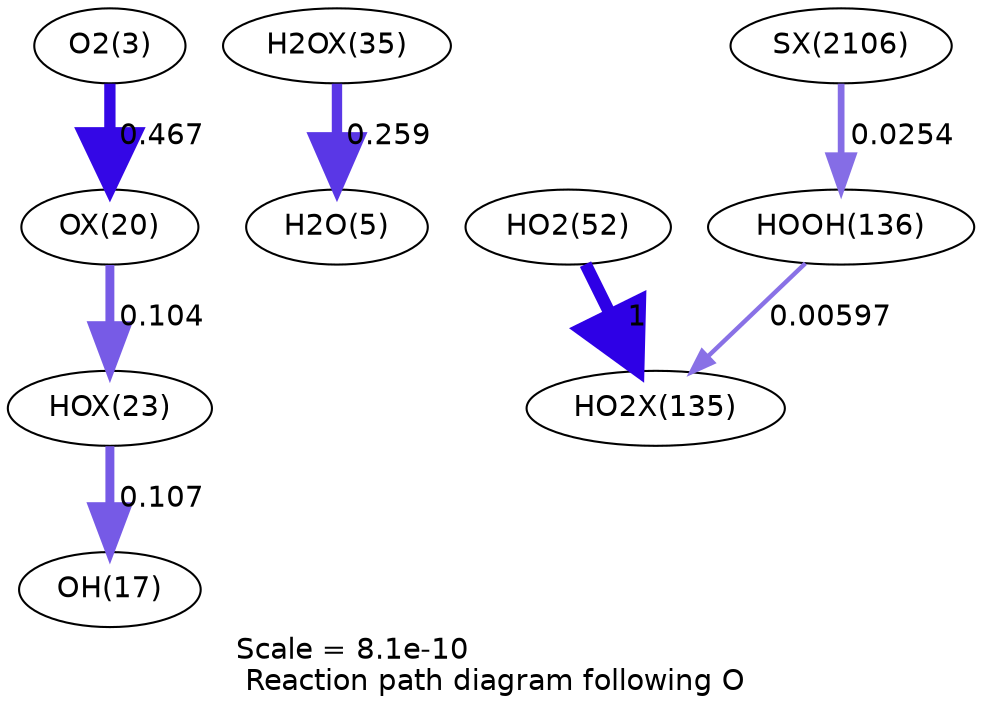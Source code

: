 digraph reaction_paths {
center=1;
s5 -> s47[fontname="Helvetica", penwidth=5.43, arrowsize=2.71, color="0.7, 0.967, 0.9"
, label=" 0.467"];
s47 -> s50[fontname="Helvetica", penwidth=4.29, arrowsize=2.15, color="0.7, 0.604, 0.9"
, label=" 0.104"];
s50 -> s19[fontname="Helvetica", penwidth=4.31, arrowsize=2.16, color="0.7, 0.607, 0.9"
, label=" 0.107"];
s54 -> s7[fontname="Helvetica", penwidth=4.98, arrowsize=2.49, color="0.7, 0.759, 0.9"
, label=" 0.259"];
s21 -> s68[fontname="Helvetica", penwidth=6, arrowsize=3, color="0.7, 1.5, 0.9"
, label=" 1"];
s24 -> s68[fontname="Helvetica", penwidth=2.13, arrowsize=1.07, color="0.7, 0.506, 0.9"
, label=" 0.00597"];
s113 -> s24[fontname="Helvetica", penwidth=3.23, arrowsize=1.61, color="0.7, 0.525, 0.9"
, label=" 0.0254"];
s5 [ fontname="Helvetica", label="O2(3)"];
s7 [ fontname="Helvetica", label="H2O(5)"];
s19 [ fontname="Helvetica", label="OH(17)"];
s21 [ fontname="Helvetica", label="HO2(52)"];
s24 [ fontname="Helvetica", label="HOOH(136)"];
s47 [ fontname="Helvetica", label="OX(20)"];
s50 [ fontname="Helvetica", label="HOX(23)"];
s54 [ fontname="Helvetica", label="H2OX(35)"];
s68 [ fontname="Helvetica", label="HO2X(135)"];
s113 [ fontname="Helvetica", label="SX(2106)"];
 label = "Scale = 8.1e-10\l Reaction path diagram following O";
 fontname = "Helvetica";
}

